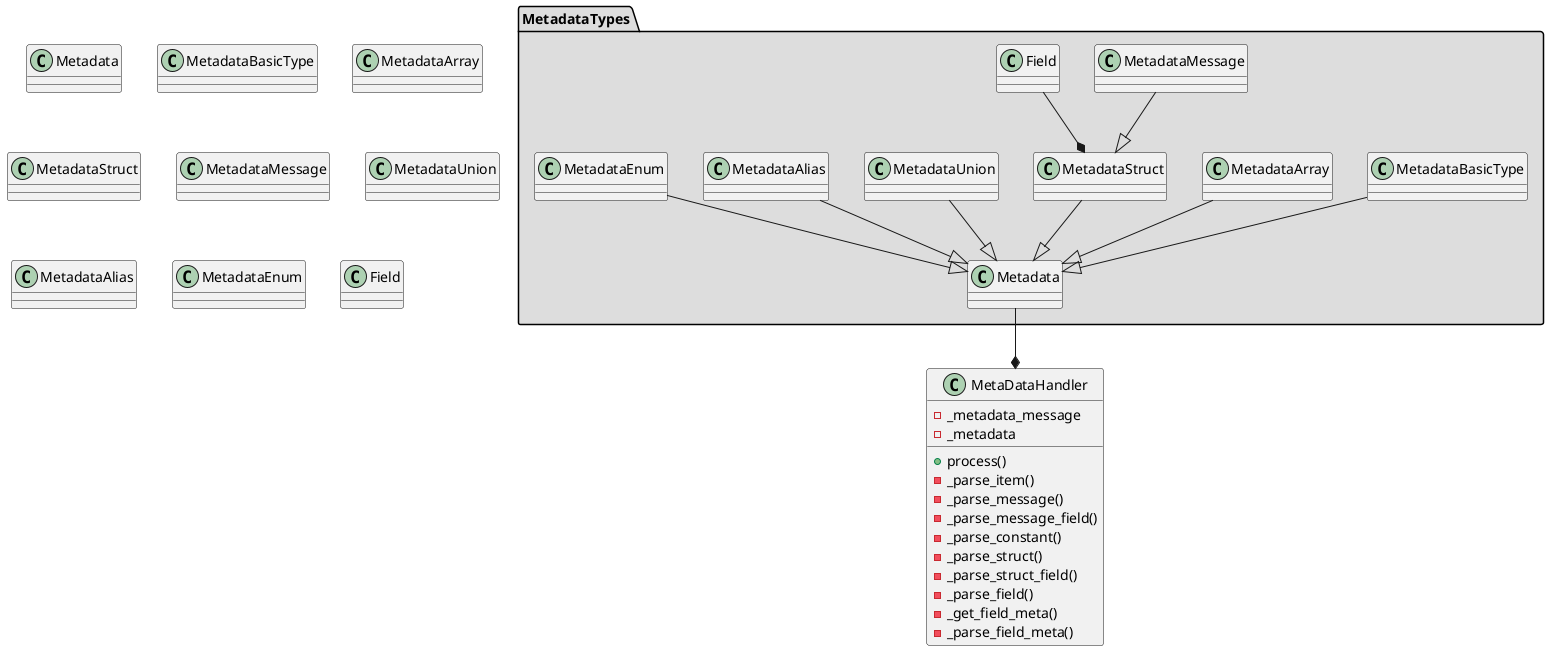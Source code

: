 @startuml

package "MetadataTypes" #DDDDDD {

MetadataBasicType --|> Metadata
MetadataArray --|> Metadata
MetadataStruct --|> Metadata
MetadataMessage --|> MetadataStruct
Field --* MetadataStruct
MetadataUnion --|> Metadata
MetadataAlias --|> Metadata
MetadataEnum --|> Metadata

}

Metadata --* MetaDataHandler


class MetaDataHandler {
- _metadata_message
- _metadata

+ process()
- _parse_item()
- _parse_message()
- _parse_message_field()
- _parse_constant()
- _parse_struct()
- _parse_struct_field()
- _parse_field()
- _get_field_meta()
- _parse_field_meta()
}

class Metadata
class MetadataBasicType
class MetadataArray
class MetadataStruct
class MetadataMessage
class MetadataUnion
class MetadataAlias
class MetadataEnum


class Field

@enduml
